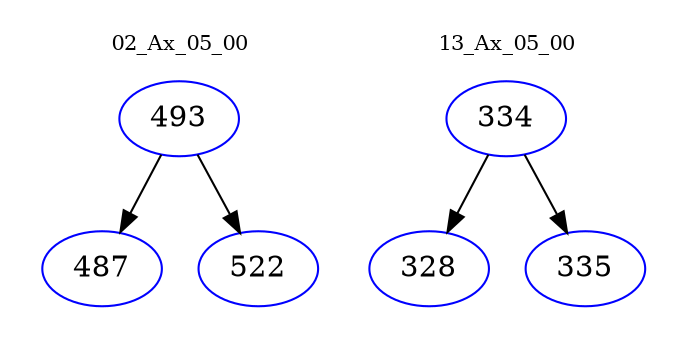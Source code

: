 digraph{
subgraph cluster_0 {
color = white
label = "02_Ax_05_00";
fontsize=10;
T0_493 [label="493", color="blue"]
T0_493 -> T0_487 [color="black"]
T0_487 [label="487", color="blue"]
T0_493 -> T0_522 [color="black"]
T0_522 [label="522", color="blue"]
}
subgraph cluster_1 {
color = white
label = "13_Ax_05_00";
fontsize=10;
T1_334 [label="334", color="blue"]
T1_334 -> T1_328 [color="black"]
T1_328 [label="328", color="blue"]
T1_334 -> T1_335 [color="black"]
T1_335 [label="335", color="blue"]
}
}
